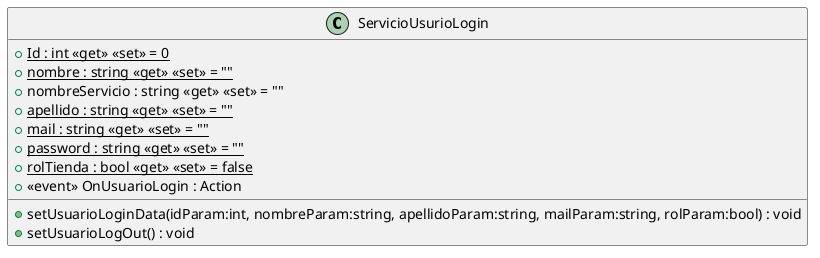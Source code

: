 @startuml
class ServicioUsurioLogin {
    + {static} Id : int <<get>> <<set>> = 0
    + {static} nombre : string <<get>> <<set>> = ""
    + nombreServicio : string <<get>> <<set>> = ""
    + {static} apellido : string <<get>> <<set>> = ""
    + {static} mail : string <<get>> <<set>> = ""
    + {static} password : string <<get>> <<set>> = ""
    + {static} rolTienda : bool <<get>> <<set>> = false
    +  <<event>> OnUsuarioLogin : Action 
    + setUsuarioLoginData(idParam:int, nombreParam:string, apellidoParam:string, mailParam:string, rolParam:bool) : void
    + setUsuarioLogOut() : void
}
@enduml
